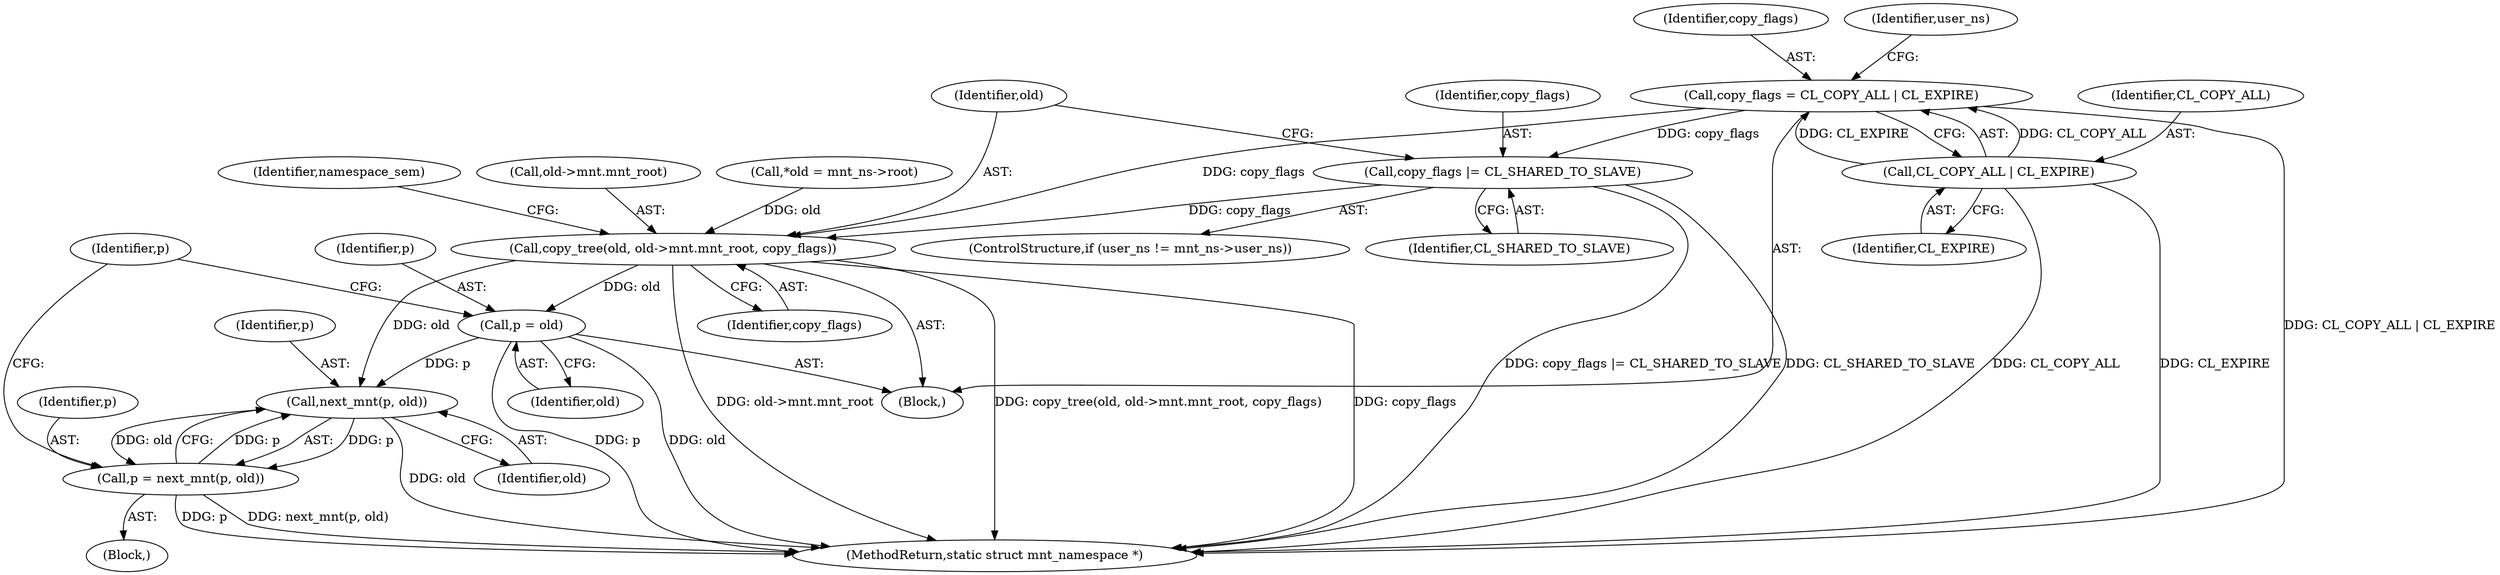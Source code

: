 digraph "1_linux_132c94e31b8bca8ea921f9f96a57d684fa4ae0a9_0@del" {
"1000148" [label="(Call,copy_flags |= CL_SHARED_TO_SLAVE)"];
"1000137" [label="(Call,copy_flags = CL_COPY_ALL | CL_EXPIRE)"];
"1000139" [label="(Call,CL_COPY_ALL | CL_EXPIRE)"];
"1000151" [label="(Call,copy_tree(old, old->mnt.mnt_root, copy_flags))"];
"1000171" [label="(Call,p = old)"];
"1000245" [label="(Call,next_mnt(p, old))"];
"1000243" [label="(Call,p = next_mnt(p, old))"];
"1000149" [label="(Identifier,copy_flags)"];
"1000173" [label="(Identifier,old)"];
"1000176" [label="(Block,)"];
"1000162" [label="(Identifier,namespace_sem)"];
"1000138" [label="(Identifier,copy_flags)"];
"1000106" [label="(Block,)"];
"1000172" [label="(Identifier,p)"];
"1000153" [label="(Call,old->mnt.mnt_root)"];
"1000150" [label="(Identifier,CL_SHARED_TO_SLAVE)"];
"1000175" [label="(Identifier,p)"];
"1000144" [label="(Identifier,user_ns)"];
"1000119" [label="(Call,*old = mnt_ns->root)"];
"1000171" [label="(Call,p = old)"];
"1000140" [label="(Identifier,CL_COPY_ALL)"];
"1000151" [label="(Call,copy_tree(old, old->mnt.mnt_root, copy_flags))"];
"1000245" [label="(Call,next_mnt(p, old))"];
"1000261" [label="(MethodReturn,static struct mnt_namespace *)"];
"1000137" [label="(Call,copy_flags = CL_COPY_ALL | CL_EXPIRE)"];
"1000246" [label="(Identifier,p)"];
"1000141" [label="(Identifier,CL_EXPIRE)"];
"1000142" [label="(ControlStructure,if (user_ns != mnt_ns->user_ns))"];
"1000243" [label="(Call,p = next_mnt(p, old))"];
"1000152" [label="(Identifier,old)"];
"1000244" [label="(Identifier,p)"];
"1000139" [label="(Call,CL_COPY_ALL | CL_EXPIRE)"];
"1000247" [label="(Identifier,old)"];
"1000148" [label="(Call,copy_flags |= CL_SHARED_TO_SLAVE)"];
"1000158" [label="(Identifier,copy_flags)"];
"1000148" -> "1000142"  [label="AST: "];
"1000148" -> "1000150"  [label="CFG: "];
"1000149" -> "1000148"  [label="AST: "];
"1000150" -> "1000148"  [label="AST: "];
"1000152" -> "1000148"  [label="CFG: "];
"1000148" -> "1000261"  [label="DDG: copy_flags |= CL_SHARED_TO_SLAVE"];
"1000148" -> "1000261"  [label="DDG: CL_SHARED_TO_SLAVE"];
"1000137" -> "1000148"  [label="DDG: copy_flags"];
"1000148" -> "1000151"  [label="DDG: copy_flags"];
"1000137" -> "1000106"  [label="AST: "];
"1000137" -> "1000139"  [label="CFG: "];
"1000138" -> "1000137"  [label="AST: "];
"1000139" -> "1000137"  [label="AST: "];
"1000144" -> "1000137"  [label="CFG: "];
"1000137" -> "1000261"  [label="DDG: CL_COPY_ALL | CL_EXPIRE"];
"1000139" -> "1000137"  [label="DDG: CL_COPY_ALL"];
"1000139" -> "1000137"  [label="DDG: CL_EXPIRE"];
"1000137" -> "1000151"  [label="DDG: copy_flags"];
"1000139" -> "1000141"  [label="CFG: "];
"1000140" -> "1000139"  [label="AST: "];
"1000141" -> "1000139"  [label="AST: "];
"1000139" -> "1000261"  [label="DDG: CL_COPY_ALL"];
"1000139" -> "1000261"  [label="DDG: CL_EXPIRE"];
"1000151" -> "1000106"  [label="AST: "];
"1000151" -> "1000158"  [label="CFG: "];
"1000152" -> "1000151"  [label="AST: "];
"1000153" -> "1000151"  [label="AST: "];
"1000158" -> "1000151"  [label="AST: "];
"1000162" -> "1000151"  [label="CFG: "];
"1000151" -> "1000261"  [label="DDG: copy_tree(old, old->mnt.mnt_root, copy_flags)"];
"1000151" -> "1000261"  [label="DDG: copy_flags"];
"1000151" -> "1000261"  [label="DDG: old->mnt.mnt_root"];
"1000119" -> "1000151"  [label="DDG: old"];
"1000151" -> "1000171"  [label="DDG: old"];
"1000151" -> "1000245"  [label="DDG: old"];
"1000171" -> "1000106"  [label="AST: "];
"1000171" -> "1000173"  [label="CFG: "];
"1000172" -> "1000171"  [label="AST: "];
"1000173" -> "1000171"  [label="AST: "];
"1000175" -> "1000171"  [label="CFG: "];
"1000171" -> "1000261"  [label="DDG: p"];
"1000171" -> "1000261"  [label="DDG: old"];
"1000171" -> "1000245"  [label="DDG: p"];
"1000245" -> "1000243"  [label="AST: "];
"1000245" -> "1000247"  [label="CFG: "];
"1000246" -> "1000245"  [label="AST: "];
"1000247" -> "1000245"  [label="AST: "];
"1000243" -> "1000245"  [label="CFG: "];
"1000245" -> "1000261"  [label="DDG: old"];
"1000245" -> "1000243"  [label="DDG: p"];
"1000245" -> "1000243"  [label="DDG: old"];
"1000243" -> "1000245"  [label="DDG: p"];
"1000243" -> "1000176"  [label="AST: "];
"1000244" -> "1000243"  [label="AST: "];
"1000175" -> "1000243"  [label="CFG: "];
"1000243" -> "1000261"  [label="DDG: p"];
"1000243" -> "1000261"  [label="DDG: next_mnt(p, old)"];
}
